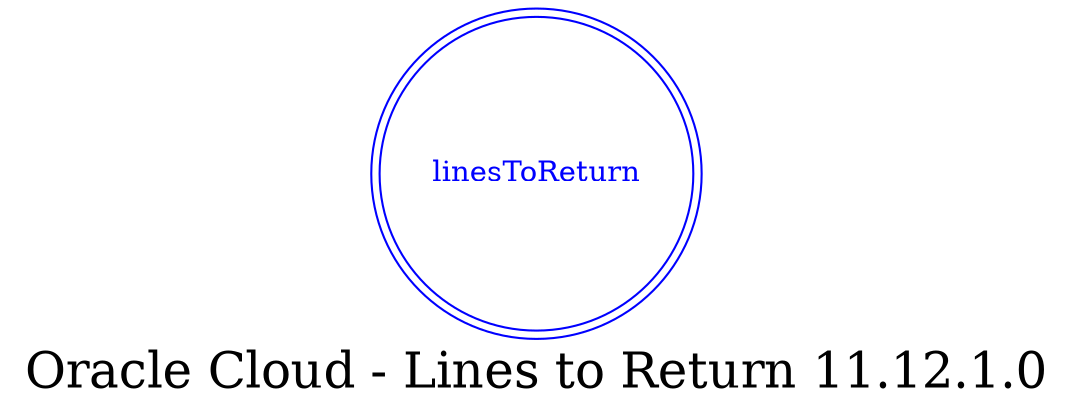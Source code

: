 digraph LexiconGraph {
graph[label="Oracle Cloud - Lines to Return 11.12.1.0", fontsize=24]
splines=true
"linesToReturn" [color=blue, fontcolor=blue, shape=doublecircle]
}
